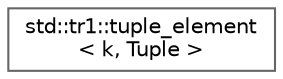 digraph "Gráfico de jerarquía de clases"
{
 // LATEX_PDF_SIZE
  bgcolor="transparent";
  edge [fontname=Helvetica,fontsize=10,labelfontname=Helvetica,labelfontsize=10];
  node [fontname=Helvetica,fontsize=10,shape=box,height=0.2,width=0.4];
  rankdir="LR";
  Node0 [id="Node000000",label="std::tr1::tuple_element\l\< k, Tuple \>",height=0.2,width=0.4,color="grey40", fillcolor="white", style="filled",URL="$structstd_1_1tr1_1_1tuple__element.html",tooltip=" "];
}
